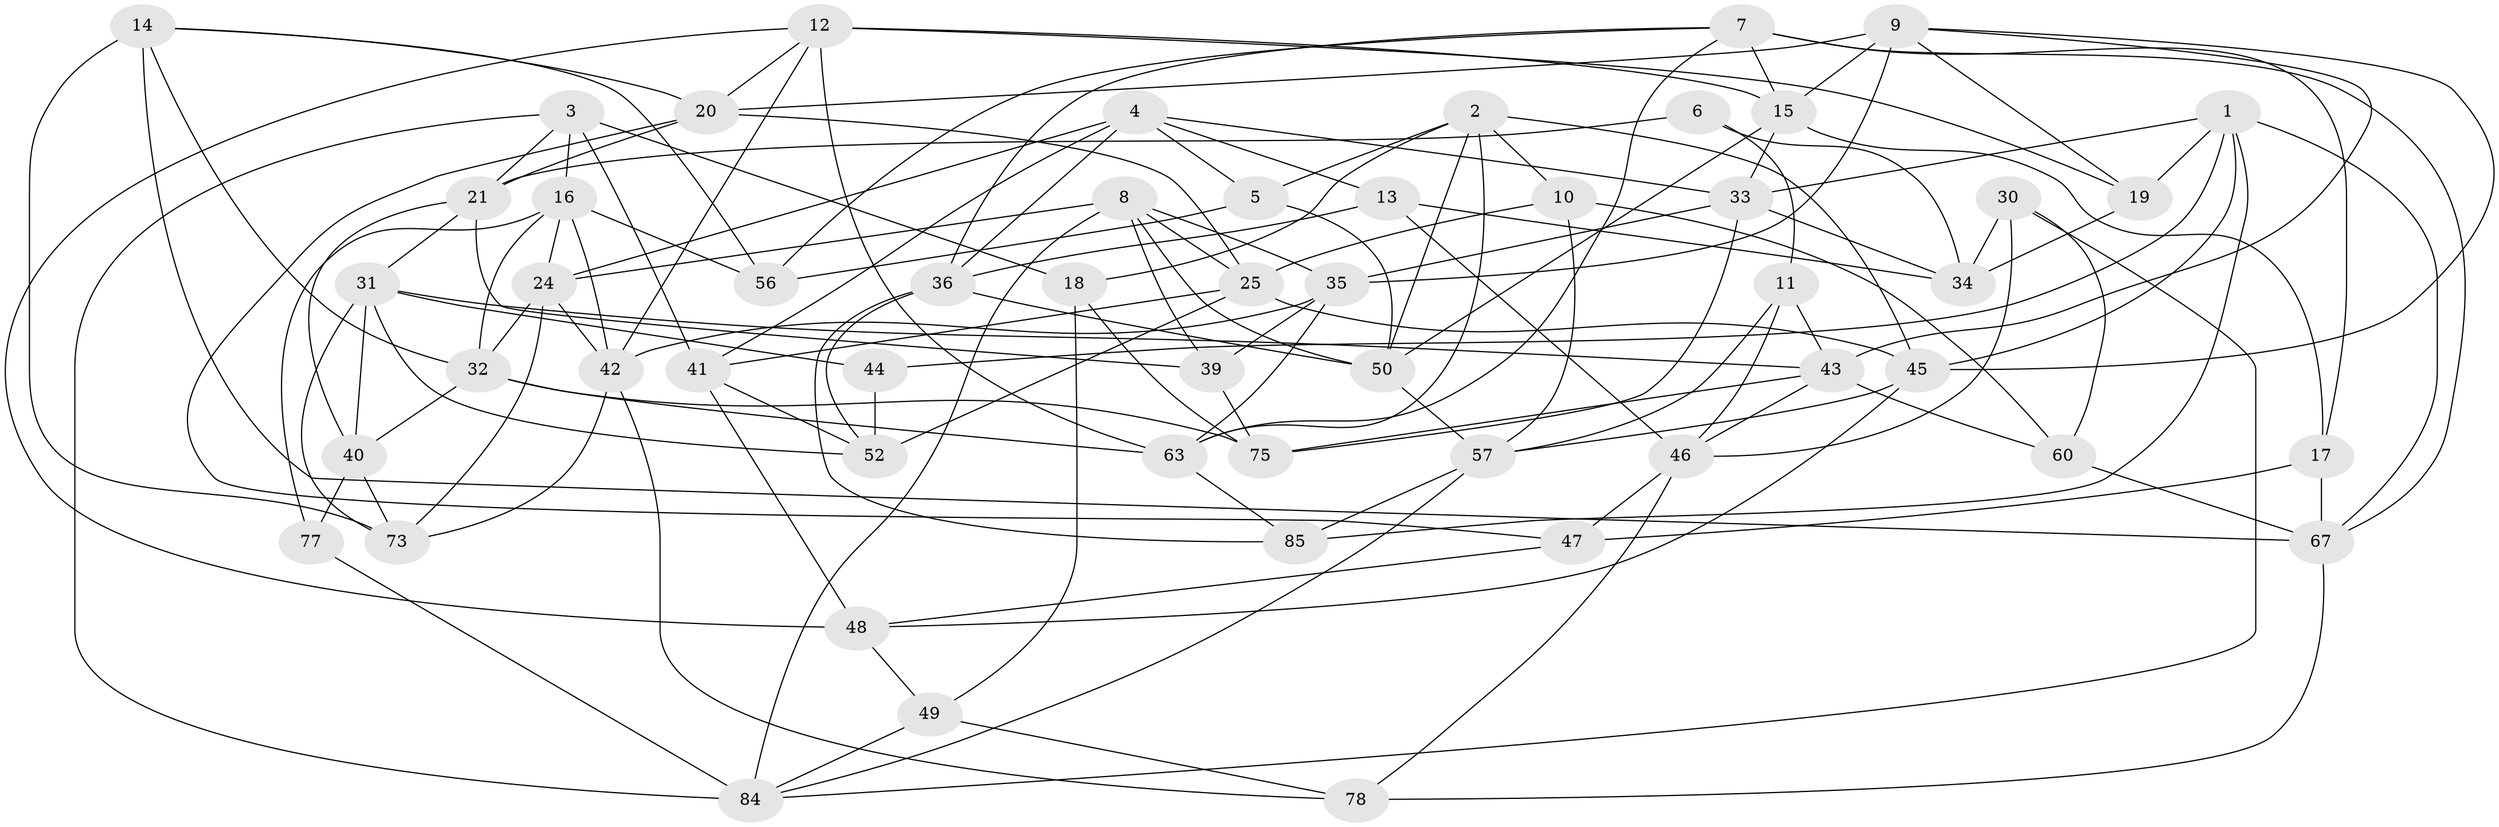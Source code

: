 // original degree distribution, {4: 1.0}
// Generated by graph-tools (version 1.1) at 2025/11/02/27/25 16:11:47]
// undirected, 54 vertices, 138 edges
graph export_dot {
graph [start="1"]
  node [color=gray90,style=filled];
  1 [super="+72"];
  2 [super="+37"];
  3 [super="+23"];
  4 [super="+27"];
  5;
  6;
  7 [super="+29"];
  8 [super="+70"];
  9 [super="+79"];
  10;
  11;
  12 [super="+26"];
  13;
  14 [super="+68"];
  15 [super="+28"];
  16 [super="+53"];
  17;
  18 [super="+22"];
  19;
  20 [super="+51"];
  21 [super="+64"];
  24 [super="+88"];
  25 [super="+38"];
  30;
  31 [super="+74"];
  32 [super="+65"];
  33 [super="+89"];
  34 [super="+76"];
  35 [super="+90"];
  36 [super="+66"];
  39;
  40 [super="+58"];
  41 [super="+62"];
  42 [super="+59"];
  43 [super="+91"];
  44;
  45 [super="+69"];
  46 [super="+55"];
  47;
  48 [super="+80"];
  49;
  50 [super="+61"];
  52 [super="+54"];
  56;
  57 [super="+83"];
  60;
  63 [super="+71"];
  67 [super="+86"];
  73 [super="+81"];
  75 [super="+82"];
  77;
  78;
  84 [super="+87"];
  85;
  1 -- 85;
  1 -- 44;
  1 -- 67;
  1 -- 19;
  1 -- 45;
  1 -- 33;
  2 -- 5;
  2 -- 63;
  2 -- 45;
  2 -- 18;
  2 -- 10;
  2 -- 50;
  3 -- 21;
  3 -- 84;
  3 -- 16;
  3 -- 18 [weight=2];
  3 -- 41;
  4 -- 24;
  4 -- 36;
  4 -- 5;
  4 -- 33;
  4 -- 13;
  4 -- 41;
  5 -- 56;
  5 -- 50;
  6 -- 11;
  6 -- 34 [weight=2];
  6 -- 21;
  7 -- 56;
  7 -- 67;
  7 -- 17;
  7 -- 15;
  7 -- 63;
  7 -- 36;
  8 -- 50;
  8 -- 39;
  8 -- 25;
  8 -- 24;
  8 -- 35;
  8 -- 84;
  9 -- 20;
  9 -- 19;
  9 -- 15;
  9 -- 45;
  9 -- 35;
  9 -- 43;
  10 -- 57;
  10 -- 60;
  10 -- 25;
  11 -- 57;
  11 -- 46;
  11 -- 43;
  12 -- 15;
  12 -- 19;
  12 -- 42;
  12 -- 20;
  12 -- 48;
  12 -- 63;
  13 -- 36;
  13 -- 34;
  13 -- 46;
  14 -- 56;
  14 -- 32;
  14 -- 67;
  14 -- 20;
  14 -- 73 [weight=2];
  15 -- 33;
  15 -- 17;
  15 -- 50;
  16 -- 32;
  16 -- 56;
  16 -- 77;
  16 -- 24;
  16 -- 42;
  17 -- 47;
  17 -- 67;
  18 -- 49;
  18 -- 75 [weight=2];
  19 -- 34;
  20 -- 25;
  20 -- 21;
  20 -- 47;
  21 -- 39;
  21 -- 40;
  21 -- 31;
  24 -- 73;
  24 -- 32;
  24 -- 42;
  25 -- 45;
  25 -- 41;
  25 -- 52;
  30 -- 60;
  30 -- 84;
  30 -- 34;
  30 -- 46;
  31 -- 43;
  31 -- 44;
  31 -- 40;
  31 -- 52;
  31 -- 73;
  32 -- 40;
  32 -- 75;
  32 -- 63;
  33 -- 75;
  33 -- 35;
  33 -- 34;
  35 -- 39;
  35 -- 42;
  35 -- 63;
  36 -- 50;
  36 -- 85;
  36 -- 52;
  39 -- 75;
  40 -- 77 [weight=2];
  40 -- 73;
  41 -- 48 [weight=2];
  41 -- 52;
  42 -- 73;
  42 -- 78;
  43 -- 75;
  43 -- 46;
  43 -- 60;
  44 -- 52 [weight=2];
  45 -- 48;
  45 -- 57;
  46 -- 78;
  46 -- 47;
  47 -- 48;
  48 -- 49;
  49 -- 84;
  49 -- 78;
  50 -- 57;
  57 -- 84;
  57 -- 85;
  60 -- 67;
  63 -- 85;
  67 -- 78;
  77 -- 84;
}
